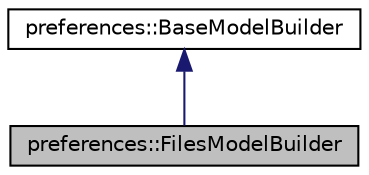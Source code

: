 digraph "preferences::FilesModelBuilder"
{
 // LATEX_PDF_SIZE
  edge [fontname="Helvetica",fontsize="10",labelfontname="Helvetica",labelfontsize="10"];
  node [fontname="Helvetica",fontsize="10",shape=record];
  Node1 [label="preferences::FilesModelBuilder",height=0.2,width=0.4,color="black", fillcolor="grey75", style="filled", fontcolor="black",tooltip=" "];
  Node2 -> Node1 [dir="back",color="midnightblue",fontsize="10",style="solid",fontname="Helvetica"];
  Node2 [label="preferences::BaseModelBuilder",height=0.2,width=0.4,color="black", fillcolor="white", style="filled",URL="$classpreferences_1_1_base_model_builder.html",tooltip=" "];
}

